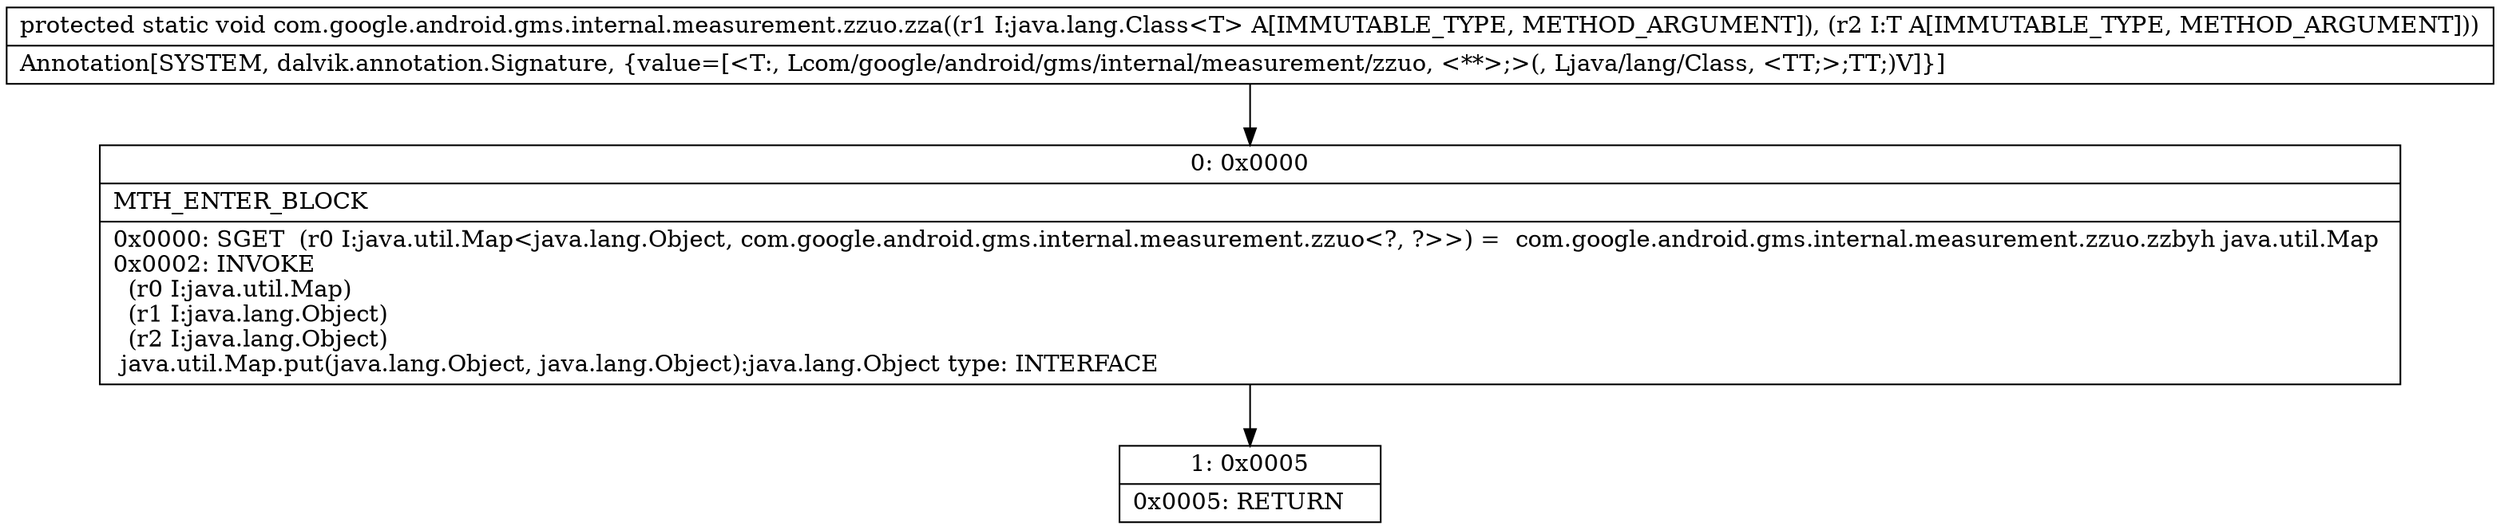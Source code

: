 digraph "CFG forcom.google.android.gms.internal.measurement.zzuo.zza(Ljava\/lang\/Class;Lcom\/google\/android\/gms\/internal\/measurement\/zzuo;)V" {
Node_0 [shape=record,label="{0\:\ 0x0000|MTH_ENTER_BLOCK\l|0x0000: SGET  (r0 I:java.util.Map\<java.lang.Object, com.google.android.gms.internal.measurement.zzuo\<?, ?\>\>) =  com.google.android.gms.internal.measurement.zzuo.zzbyh java.util.Map \l0x0002: INVOKE  \l  (r0 I:java.util.Map)\l  (r1 I:java.lang.Object)\l  (r2 I:java.lang.Object)\l java.util.Map.put(java.lang.Object, java.lang.Object):java.lang.Object type: INTERFACE \l}"];
Node_1 [shape=record,label="{1\:\ 0x0005|0x0005: RETURN   \l}"];
MethodNode[shape=record,label="{protected static void com.google.android.gms.internal.measurement.zzuo.zza((r1 I:java.lang.Class\<T\> A[IMMUTABLE_TYPE, METHOD_ARGUMENT]), (r2 I:T A[IMMUTABLE_TYPE, METHOD_ARGUMENT]))  | Annotation[SYSTEM, dalvik.annotation.Signature, \{value=[\<T:, Lcom\/google\/android\/gms\/internal\/measurement\/zzuo, \<**\>;\>(, Ljava\/lang\/Class, \<TT;\>;TT;)V]\}]\l}"];
MethodNode -> Node_0;
Node_0 -> Node_1;
}

